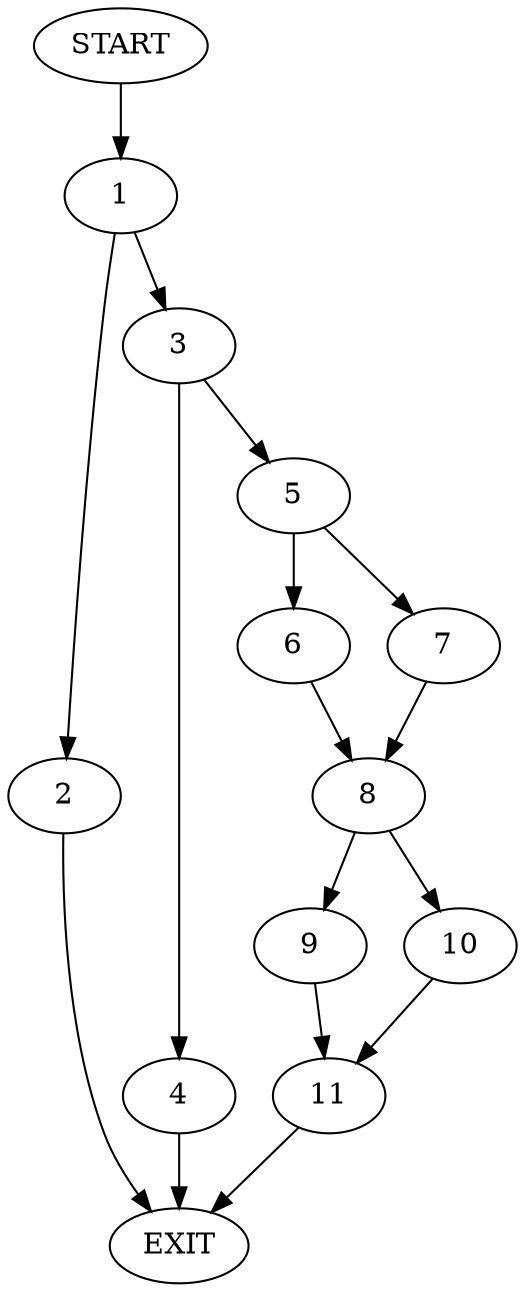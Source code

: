 digraph {
0 [label="START"]
12 [label="EXIT"]
0 -> 1
1 -> 2
1 -> 3
3 -> 4
3 -> 5
2 -> 12
5 -> 6
5 -> 7
4 -> 12
6 -> 8
7 -> 8
8 -> 9
8 -> 10
10 -> 11
9 -> 11
11 -> 12
}
